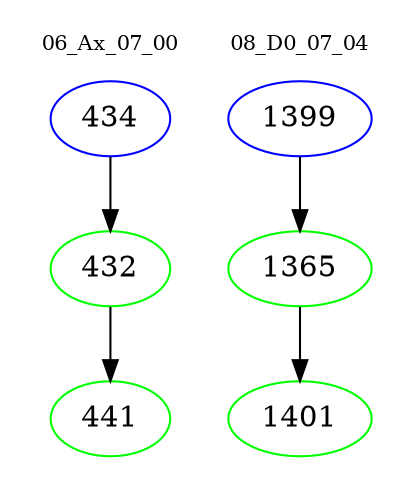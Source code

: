 digraph{
subgraph cluster_0 {
color = white
label = "06_Ax_07_00";
fontsize=10;
T0_434 [label="434", color="blue"]
T0_434 -> T0_432 [color="black"]
T0_432 [label="432", color="green"]
T0_432 -> T0_441 [color="black"]
T0_441 [label="441", color="green"]
}
subgraph cluster_1 {
color = white
label = "08_D0_07_04";
fontsize=10;
T1_1399 [label="1399", color="blue"]
T1_1399 -> T1_1365 [color="black"]
T1_1365 [label="1365", color="green"]
T1_1365 -> T1_1401 [color="black"]
T1_1401 [label="1401", color="green"]
}
}

